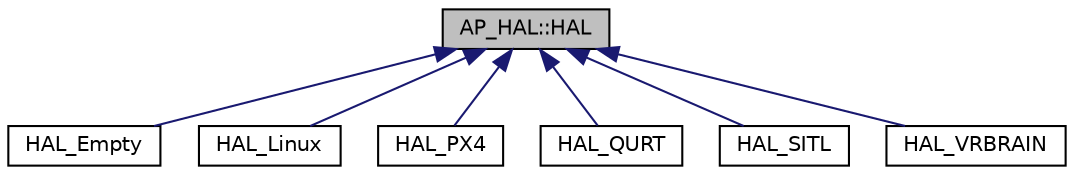digraph "AP_HAL::HAL"
{
 // INTERACTIVE_SVG=YES
  edge [fontname="Helvetica",fontsize="10",labelfontname="Helvetica",labelfontsize="10"];
  node [fontname="Helvetica",fontsize="10",shape=record];
  Node1 [label="AP_HAL::HAL",height=0.2,width=0.4,color="black", fillcolor="grey75", style="filled", fontcolor="black"];
  Node1 -> Node2 [dir="back",color="midnightblue",fontsize="10",style="solid",fontname="Helvetica"];
  Node2 [label="HAL_Empty",height=0.2,width=0.4,color="black", fillcolor="white", style="filled",URL="$classHAL__Empty.html"];
  Node1 -> Node3 [dir="back",color="midnightblue",fontsize="10",style="solid",fontname="Helvetica"];
  Node3 [label="HAL_Linux",height=0.2,width=0.4,color="black", fillcolor="white", style="filled",URL="$classHAL__Linux.html"];
  Node1 -> Node4 [dir="back",color="midnightblue",fontsize="10",style="solid",fontname="Helvetica"];
  Node4 [label="HAL_PX4",height=0.2,width=0.4,color="black", fillcolor="white", style="filled",URL="$classHAL__PX4.html"];
  Node1 -> Node5 [dir="back",color="midnightblue",fontsize="10",style="solid",fontname="Helvetica"];
  Node5 [label="HAL_QURT",height=0.2,width=0.4,color="black", fillcolor="white", style="filled",URL="$classHAL__QURT.html"];
  Node1 -> Node6 [dir="back",color="midnightblue",fontsize="10",style="solid",fontname="Helvetica"];
  Node6 [label="HAL_SITL",height=0.2,width=0.4,color="black", fillcolor="white", style="filled",URL="$classHAL__SITL.html"];
  Node1 -> Node7 [dir="back",color="midnightblue",fontsize="10",style="solid",fontname="Helvetica"];
  Node7 [label="HAL_VRBRAIN",height=0.2,width=0.4,color="black", fillcolor="white", style="filled",URL="$classHAL__VRBRAIN.html"];
}
